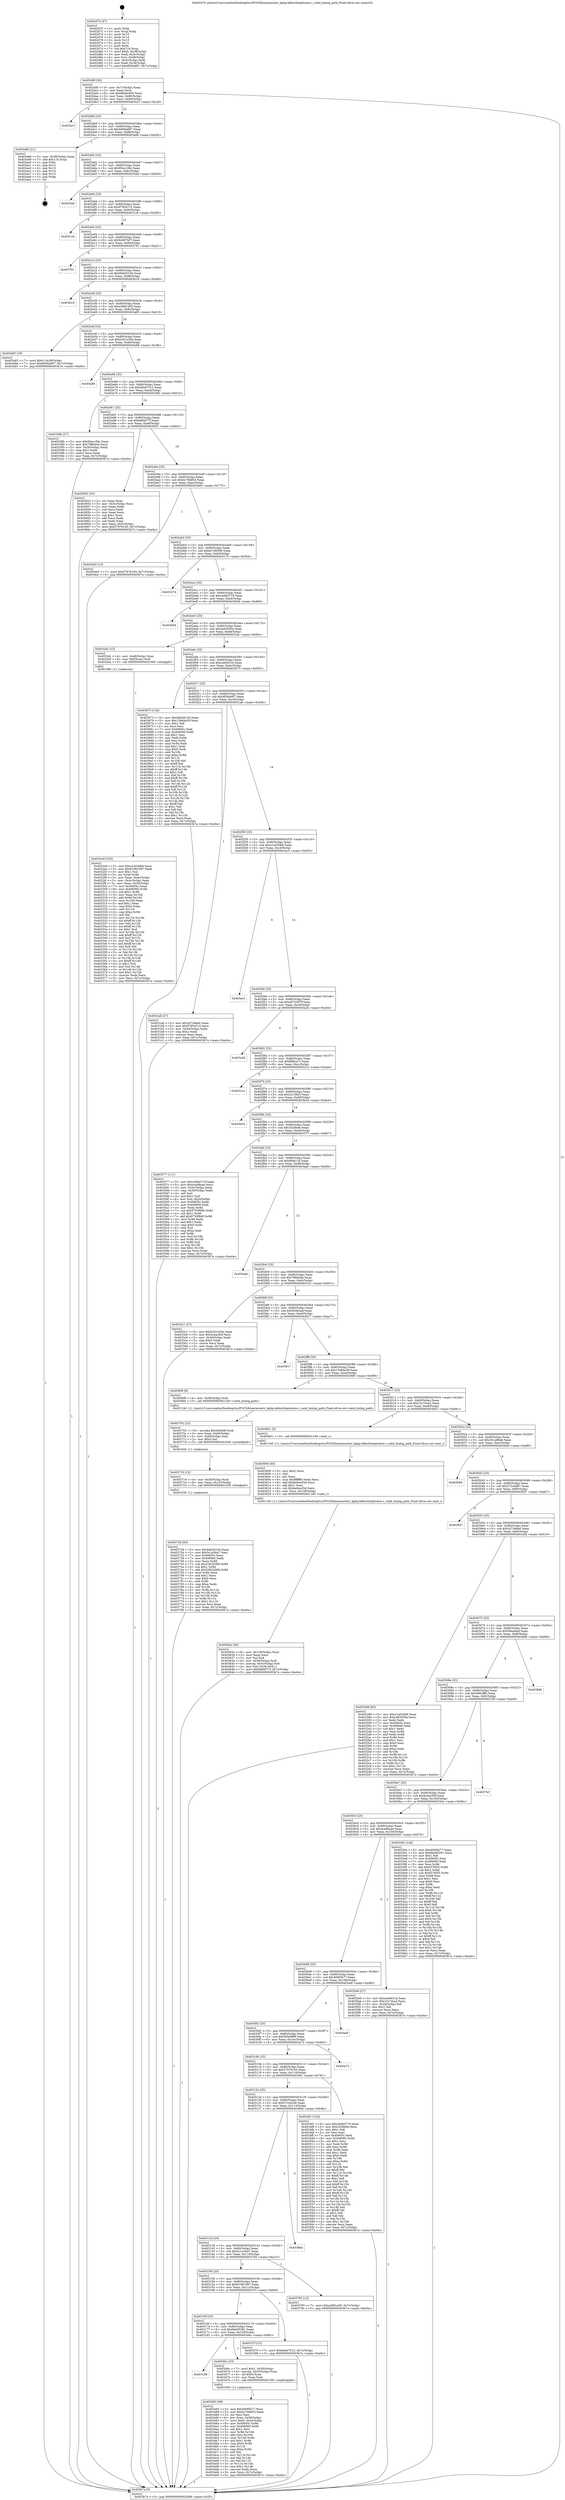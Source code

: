 digraph "0x402d70" {
  label = "0x402d70 (/mnt/c/Users/mathe/Desktop/tcc/POCII/binaries/extr_kphp-kdbutilreplicator.c_valid_binlog_path_Final-ollvm.out::main(0))"
  labelloc = "t"
  node[shape=record]

  Entry [label="",width=0.3,height=0.3,shape=circle,fillcolor=black,style=filled]
  "0x402d9f" [label="{
     0x402d9f [26]\l
     | [instrs]\l
     &nbsp;&nbsp;0x402d9f \<+3\>: mov -0x7c(%rbp),%eax\l
     &nbsp;&nbsp;0x402da2 \<+2\>: mov %eax,%ecx\l
     &nbsp;&nbsp;0x402da4 \<+6\>: sub $0x8bb6c905,%ecx\l
     &nbsp;&nbsp;0x402daa \<+3\>: mov %eax,-0x80(%rbp)\l
     &nbsp;&nbsp;0x402dad \<+6\>: mov %ecx,-0x84(%rbp)\l
     &nbsp;&nbsp;0x402db3 \<+6\>: je 0000000000403a1f \<main+0xcaf\>\l
  }"]
  "0x403a1f" [label="{
     0x403a1f\l
  }", style=dashed]
  "0x402db9" [label="{
     0x402db9 [25]\l
     | [instrs]\l
     &nbsp;&nbsp;0x402db9 \<+5\>: jmp 0000000000402dbe \<main+0x4e\>\l
     &nbsp;&nbsp;0x402dbe \<+3\>: mov -0x80(%rbp),%eax\l
     &nbsp;&nbsp;0x402dc1 \<+5\>: sub $0x8d56a697,%eax\l
     &nbsp;&nbsp;0x402dc6 \<+6\>: mov %eax,-0x88(%rbp)\l
     &nbsp;&nbsp;0x402dcc \<+6\>: je 0000000000403a96 \<main+0xd26\>\l
  }"]
  Exit [label="",width=0.3,height=0.3,shape=circle,fillcolor=black,style=filled,peripheries=2]
  "0x403a96" [label="{
     0x403a96 [21]\l
     | [instrs]\l
     &nbsp;&nbsp;0x403a96 \<+3\>: mov -0x38(%rbp),%eax\l
     &nbsp;&nbsp;0x403a99 \<+7\>: add $0x118,%rsp\l
     &nbsp;&nbsp;0x403aa0 \<+1\>: pop %rbx\l
     &nbsp;&nbsp;0x403aa1 \<+2\>: pop %r12\l
     &nbsp;&nbsp;0x403aa3 \<+2\>: pop %r13\l
     &nbsp;&nbsp;0x403aa5 \<+2\>: pop %r14\l
     &nbsp;&nbsp;0x403aa7 \<+2\>: pop %r15\l
     &nbsp;&nbsp;0x403aa9 \<+1\>: pop %rbp\l
     &nbsp;&nbsp;0x403aaa \<+1\>: ret\l
  }"]
  "0x402dd2" [label="{
     0x402dd2 [25]\l
     | [instrs]\l
     &nbsp;&nbsp;0x402dd2 \<+5\>: jmp 0000000000402dd7 \<main+0x67\>\l
     &nbsp;&nbsp;0x402dd7 \<+3\>: mov -0x80(%rbp),%eax\l
     &nbsp;&nbsp;0x402dda \<+5\>: sub $0x95ecc38c,%eax\l
     &nbsp;&nbsp;0x402ddf \<+6\>: mov %eax,-0x8c(%rbp)\l
     &nbsp;&nbsp;0x402de5 \<+6\>: je 00000000004033a6 \<main+0x636\>\l
  }"]
  "0x403728" [label="{
     0x403728 [93]\l
     | [instrs]\l
     &nbsp;&nbsp;0x403728 \<+5\>: mov $0x9dd2610d,%eax\l
     &nbsp;&nbsp;0x40372d \<+5\>: mov $0x5c1a3b47,%esi\l
     &nbsp;&nbsp;0x403732 \<+7\>: mov 0x40605c,%ecx\l
     &nbsp;&nbsp;0x403739 \<+7\>: mov 0x406060,%edx\l
     &nbsp;&nbsp;0x403740 \<+3\>: mov %ecx,%r8d\l
     &nbsp;&nbsp;0x403743 \<+7\>: sub $0x2362d368,%r8d\l
     &nbsp;&nbsp;0x40374a \<+4\>: sub $0x1,%r8d\l
     &nbsp;&nbsp;0x40374e \<+7\>: add $0x2362d368,%r8d\l
     &nbsp;&nbsp;0x403755 \<+4\>: imul %r8d,%ecx\l
     &nbsp;&nbsp;0x403759 \<+3\>: and $0x1,%ecx\l
     &nbsp;&nbsp;0x40375c \<+3\>: cmp $0x0,%ecx\l
     &nbsp;&nbsp;0x40375f \<+4\>: sete %r9b\l
     &nbsp;&nbsp;0x403763 \<+3\>: cmp $0xa,%edx\l
     &nbsp;&nbsp;0x403766 \<+4\>: setl %r10b\l
     &nbsp;&nbsp;0x40376a \<+3\>: mov %r9b,%r11b\l
     &nbsp;&nbsp;0x40376d \<+3\>: and %r10b,%r11b\l
     &nbsp;&nbsp;0x403770 \<+3\>: xor %r10b,%r9b\l
     &nbsp;&nbsp;0x403773 \<+3\>: or %r9b,%r11b\l
     &nbsp;&nbsp;0x403776 \<+4\>: test $0x1,%r11b\l
     &nbsp;&nbsp;0x40377a \<+3\>: cmovne %esi,%eax\l
     &nbsp;&nbsp;0x40377d \<+3\>: mov %eax,-0x7c(%rbp)\l
     &nbsp;&nbsp;0x403780 \<+5\>: jmp 0000000000403b7a \<main+0xe0a\>\l
  }"]
  "0x4033a6" [label="{
     0x4033a6\l
  }", style=dashed]
  "0x402deb" [label="{
     0x402deb [25]\l
     | [instrs]\l
     &nbsp;&nbsp;0x402deb \<+5\>: jmp 0000000000402df0 \<main+0x80\>\l
     &nbsp;&nbsp;0x402df0 \<+3\>: mov -0x80(%rbp),%eax\l
     &nbsp;&nbsp;0x402df3 \<+5\>: sub $0x978547c3,%eax\l
     &nbsp;&nbsp;0x402df8 \<+6\>: mov %eax,-0x90(%rbp)\l
     &nbsp;&nbsp;0x402dfe \<+6\>: je 00000000004031c6 \<main+0x456\>\l
  }"]
  "0x403719" [label="{
     0x403719 [15]\l
     | [instrs]\l
     &nbsp;&nbsp;0x403719 \<+4\>: mov -0x58(%rbp),%rdi\l
     &nbsp;&nbsp;0x40371d \<+6\>: mov %eax,-0x12c(%rbp)\l
     &nbsp;&nbsp;0x403723 \<+5\>: call 0000000000401030 \<free@plt\>\l
     | [calls]\l
     &nbsp;&nbsp;0x401030 \{1\} (unknown)\l
  }"]
  "0x4031c6" [label="{
     0x4031c6\l
  }", style=dashed]
  "0x402e04" [label="{
     0x402e04 [25]\l
     | [instrs]\l
     &nbsp;&nbsp;0x402e04 \<+5\>: jmp 0000000000402e09 \<main+0x99\>\l
     &nbsp;&nbsp;0x402e09 \<+3\>: mov -0x80(%rbp),%eax\l
     &nbsp;&nbsp;0x402e0c \<+5\>: sub $0x9c807bf7,%eax\l
     &nbsp;&nbsp;0x402e11 \<+6\>: mov %eax,-0x94(%rbp)\l
     &nbsp;&nbsp;0x402e17 \<+6\>: je 0000000000403791 \<main+0xa21\>\l
  }"]
  "0x403702" [label="{
     0x403702 [23]\l
     | [instrs]\l
     &nbsp;&nbsp;0x403702 \<+10\>: movabs $0x4040d6,%rdi\l
     &nbsp;&nbsp;0x40370c \<+3\>: mov %eax,-0x60(%rbp)\l
     &nbsp;&nbsp;0x40370f \<+3\>: mov -0x60(%rbp),%esi\l
     &nbsp;&nbsp;0x403712 \<+2\>: mov $0x0,%al\l
     &nbsp;&nbsp;0x403714 \<+5\>: call 0000000000401040 \<printf@plt\>\l
     | [calls]\l
     &nbsp;&nbsp;0x401040 \{1\} (unknown)\l
  }"]
  "0x403791" [label="{
     0x403791\l
  }", style=dashed]
  "0x402e1d" [label="{
     0x402e1d [25]\l
     | [instrs]\l
     &nbsp;&nbsp;0x402e1d \<+5\>: jmp 0000000000402e22 \<main+0xb2\>\l
     &nbsp;&nbsp;0x402e22 \<+3\>: mov -0x80(%rbp),%eax\l
     &nbsp;&nbsp;0x402e25 \<+5\>: sub $0x9dd2610d,%eax\l
     &nbsp;&nbsp;0x402e2a \<+6\>: mov %eax,-0x98(%rbp)\l
     &nbsp;&nbsp;0x402e30 \<+6\>: je 0000000000403b19 \<main+0xda9\>\l
  }"]
  "0x40362e" [label="{
     0x40362e [36]\l
     | [instrs]\l
     &nbsp;&nbsp;0x40362e \<+6\>: mov -0x128(%rbp),%ecx\l
     &nbsp;&nbsp;0x403634 \<+3\>: imul %eax,%ecx\l
     &nbsp;&nbsp;0x403637 \<+3\>: mov %cl,%sil\l
     &nbsp;&nbsp;0x40363a \<+4\>: mov -0x58(%rbp),%rdi\l
     &nbsp;&nbsp;0x40363e \<+4\>: movslq -0x5c(%rbp),%r8\l
     &nbsp;&nbsp;0x403642 \<+4\>: mov %sil,(%rdi,%r8,1)\l
     &nbsp;&nbsp;0x403646 \<+7\>: movl $0xb8f4077f,-0x7c(%rbp)\l
     &nbsp;&nbsp;0x40364d \<+5\>: jmp 0000000000403b7a \<main+0xe0a\>\l
  }"]
  "0x403b19" [label="{
     0x403b19\l
  }", style=dashed]
  "0x402e36" [label="{
     0x402e36 [25]\l
     | [instrs]\l
     &nbsp;&nbsp;0x402e36 \<+5\>: jmp 0000000000402e3b \<main+0xcb\>\l
     &nbsp;&nbsp;0x402e3b \<+3\>: mov -0x80(%rbp),%eax\l
     &nbsp;&nbsp;0x402e3e \<+5\>: sub $0xa3891a00,%eax\l
     &nbsp;&nbsp;0x402e43 \<+6\>: mov %eax,-0x9c(%rbp)\l
     &nbsp;&nbsp;0x402e49 \<+6\>: je 0000000000403a83 \<main+0xd13\>\l
  }"]
  "0x403606" [label="{
     0x403606 [40]\l
     | [instrs]\l
     &nbsp;&nbsp;0x403606 \<+5\>: mov $0x2,%ecx\l
     &nbsp;&nbsp;0x40360b \<+1\>: cltd\l
     &nbsp;&nbsp;0x40360c \<+2\>: idiv %ecx\l
     &nbsp;&nbsp;0x40360e \<+6\>: imul $0xfffffffe,%edx,%ecx\l
     &nbsp;&nbsp;0x403614 \<+6\>: add $0xbe6ea35d,%ecx\l
     &nbsp;&nbsp;0x40361a \<+3\>: add $0x1,%ecx\l
     &nbsp;&nbsp;0x40361d \<+6\>: sub $0xbe6ea35d,%ecx\l
     &nbsp;&nbsp;0x403623 \<+6\>: mov %ecx,-0x128(%rbp)\l
     &nbsp;&nbsp;0x403629 \<+5\>: call 0000000000401160 \<next_i\>\l
     | [calls]\l
     &nbsp;&nbsp;0x401160 \{1\} (/mnt/c/Users/mathe/Desktop/tcc/POCII/binaries/extr_kphp-kdbutilreplicator.c_valid_binlog_path_Final-ollvm.out::next_i)\l
  }"]
  "0x403a83" [label="{
     0x403a83 [19]\l
     | [instrs]\l
     &nbsp;&nbsp;0x403a83 \<+7\>: movl $0x0,-0x38(%rbp)\l
     &nbsp;&nbsp;0x403a8a \<+7\>: movl $0x8d56a697,-0x7c(%rbp)\l
     &nbsp;&nbsp;0x403a91 \<+5\>: jmp 0000000000403b7a \<main+0xe0a\>\l
  }"]
  "0x402e4f" [label="{
     0x402e4f [25]\l
     | [instrs]\l
     &nbsp;&nbsp;0x402e4f \<+5\>: jmp 0000000000402e54 \<main+0xe4\>\l
     &nbsp;&nbsp;0x402e54 \<+3\>: mov -0x80(%rbp),%eax\l
     &nbsp;&nbsp;0x402e57 \<+5\>: sub $0xb201e20e,%eax\l
     &nbsp;&nbsp;0x402e5c \<+6\>: mov %eax,-0xa0(%rbp)\l
     &nbsp;&nbsp;0x402e62 \<+6\>: je 0000000000403a66 \<main+0xcf6\>\l
  }"]
  "0x403483" [label="{
     0x403483 [98]\l
     | [instrs]\l
     &nbsp;&nbsp;0x403483 \<+5\>: mov $0x4f495b77,%ecx\l
     &nbsp;&nbsp;0x403488 \<+5\>: mov $0xbc76b853,%edx\l
     &nbsp;&nbsp;0x40348d \<+2\>: xor %esi,%esi\l
     &nbsp;&nbsp;0x40348f \<+4\>: mov %rax,-0x58(%rbp)\l
     &nbsp;&nbsp;0x403493 \<+7\>: movl $0x0,-0x5c(%rbp)\l
     &nbsp;&nbsp;0x40349a \<+8\>: mov 0x40605c,%r8d\l
     &nbsp;&nbsp;0x4034a2 \<+8\>: mov 0x406060,%r9d\l
     &nbsp;&nbsp;0x4034aa \<+3\>: sub $0x1,%esi\l
     &nbsp;&nbsp;0x4034ad \<+3\>: mov %r8d,%r10d\l
     &nbsp;&nbsp;0x4034b0 \<+3\>: add %esi,%r10d\l
     &nbsp;&nbsp;0x4034b3 \<+4\>: imul %r10d,%r8d\l
     &nbsp;&nbsp;0x4034b7 \<+4\>: and $0x1,%r8d\l
     &nbsp;&nbsp;0x4034bb \<+4\>: cmp $0x0,%r8d\l
     &nbsp;&nbsp;0x4034bf \<+4\>: sete %r11b\l
     &nbsp;&nbsp;0x4034c3 \<+4\>: cmp $0xa,%r9d\l
     &nbsp;&nbsp;0x4034c7 \<+3\>: setl %bl\l
     &nbsp;&nbsp;0x4034ca \<+3\>: mov %r11b,%r14b\l
     &nbsp;&nbsp;0x4034cd \<+3\>: and %bl,%r14b\l
     &nbsp;&nbsp;0x4034d0 \<+3\>: xor %bl,%r11b\l
     &nbsp;&nbsp;0x4034d3 \<+3\>: or %r11b,%r14b\l
     &nbsp;&nbsp;0x4034d6 \<+4\>: test $0x1,%r14b\l
     &nbsp;&nbsp;0x4034da \<+3\>: cmovne %edx,%ecx\l
     &nbsp;&nbsp;0x4034dd \<+3\>: mov %ecx,-0x7c(%rbp)\l
     &nbsp;&nbsp;0x4034e0 \<+5\>: jmp 0000000000403b7a \<main+0xe0a\>\l
  }"]
  "0x403a66" [label="{
     0x403a66\l
  }", style=dashed]
  "0x402e68" [label="{
     0x402e68 [25]\l
     | [instrs]\l
     &nbsp;&nbsp;0x402e68 \<+5\>: jmp 0000000000402e6d \<main+0xfd\>\l
     &nbsp;&nbsp;0x402e6d \<+3\>: mov -0x80(%rbp),%eax\l
     &nbsp;&nbsp;0x402e70 \<+5\>: sub $0xb8a67512,%eax\l
     &nbsp;&nbsp;0x402e75 \<+6\>: mov %eax,-0xa4(%rbp)\l
     &nbsp;&nbsp;0x402e7b \<+6\>: je 000000000040338b \<main+0x61b\>\l
  }"]
  "0x403188" [label="{
     0x403188\l
  }", style=dashed]
  "0x40338b" [label="{
     0x40338b [27]\l
     | [instrs]\l
     &nbsp;&nbsp;0x40338b \<+5\>: mov $0x95ecc38c,%eax\l
     &nbsp;&nbsp;0x403390 \<+5\>: mov $0x798bd4d,%ecx\l
     &nbsp;&nbsp;0x403395 \<+3\>: mov -0x30(%rbp),%edx\l
     &nbsp;&nbsp;0x403398 \<+3\>: cmp $0x1,%edx\l
     &nbsp;&nbsp;0x40339b \<+3\>: cmovl %ecx,%eax\l
     &nbsp;&nbsp;0x40339e \<+3\>: mov %eax,-0x7c(%rbp)\l
     &nbsp;&nbsp;0x4033a1 \<+5\>: jmp 0000000000403b7a \<main+0xe0a\>\l
  }"]
  "0x402e81" [label="{
     0x402e81 [25]\l
     | [instrs]\l
     &nbsp;&nbsp;0x402e81 \<+5\>: jmp 0000000000402e86 \<main+0x116\>\l
     &nbsp;&nbsp;0x402e86 \<+3\>: mov -0x80(%rbp),%eax\l
     &nbsp;&nbsp;0x402e89 \<+5\>: sub $0xb8f4077f,%eax\l
     &nbsp;&nbsp;0x402e8e \<+6\>: mov %eax,-0xa8(%rbp)\l
     &nbsp;&nbsp;0x402e94 \<+6\>: je 0000000000403652 \<main+0x8e2\>\l
  }"]
  "0x40346c" [label="{
     0x40346c [23]\l
     | [instrs]\l
     &nbsp;&nbsp;0x40346c \<+7\>: movl $0x1,-0x50(%rbp)\l
     &nbsp;&nbsp;0x403473 \<+4\>: movslq -0x50(%rbp),%rax\l
     &nbsp;&nbsp;0x403477 \<+4\>: shl $0x0,%rax\l
     &nbsp;&nbsp;0x40347b \<+3\>: mov %rax,%rdi\l
     &nbsp;&nbsp;0x40347e \<+5\>: call 0000000000401050 \<malloc@plt\>\l
     | [calls]\l
     &nbsp;&nbsp;0x401050 \{1\} (unknown)\l
  }"]
  "0x403652" [label="{
     0x403652 [33]\l
     | [instrs]\l
     &nbsp;&nbsp;0x403652 \<+2\>: xor %eax,%eax\l
     &nbsp;&nbsp;0x403654 \<+3\>: mov -0x5c(%rbp),%ecx\l
     &nbsp;&nbsp;0x403657 \<+2\>: mov %eax,%edx\l
     &nbsp;&nbsp;0x403659 \<+2\>: sub %ecx,%edx\l
     &nbsp;&nbsp;0x40365b \<+2\>: mov %eax,%ecx\l
     &nbsp;&nbsp;0x40365d \<+3\>: sub $0x1,%ecx\l
     &nbsp;&nbsp;0x403660 \<+2\>: add %ecx,%edx\l
     &nbsp;&nbsp;0x403662 \<+2\>: sub %edx,%eax\l
     &nbsp;&nbsp;0x403664 \<+3\>: mov %eax,-0x5c(%rbp)\l
     &nbsp;&nbsp;0x403667 \<+7\>: movl $0x57976183,-0x7c(%rbp)\l
     &nbsp;&nbsp;0x40366e \<+5\>: jmp 0000000000403b7a \<main+0xe0a\>\l
  }"]
  "0x402e9a" [label="{
     0x402e9a [25]\l
     | [instrs]\l
     &nbsp;&nbsp;0x402e9a \<+5\>: jmp 0000000000402e9f \<main+0x12f\>\l
     &nbsp;&nbsp;0x402e9f \<+3\>: mov -0x80(%rbp),%eax\l
     &nbsp;&nbsp;0x402ea2 \<+5\>: sub $0xbc76b853,%eax\l
     &nbsp;&nbsp;0x402ea7 \<+6\>: mov %eax,-0xac(%rbp)\l
     &nbsp;&nbsp;0x402ead \<+6\>: je 00000000004034e5 \<main+0x775\>\l
  }"]
  "0x40316f" [label="{
     0x40316f [25]\l
     | [instrs]\l
     &nbsp;&nbsp;0x40316f \<+5\>: jmp 0000000000403174 \<main+0x404\>\l
     &nbsp;&nbsp;0x403174 \<+3\>: mov -0x80(%rbp),%eax\l
     &nbsp;&nbsp;0x403177 \<+5\>: sub $0x6be95291,%eax\l
     &nbsp;&nbsp;0x40317c \<+6\>: mov %eax,-0x120(%rbp)\l
     &nbsp;&nbsp;0x403182 \<+6\>: je 000000000040346c \<main+0x6fc\>\l
  }"]
  "0x4034e5" [label="{
     0x4034e5 [12]\l
     | [instrs]\l
     &nbsp;&nbsp;0x4034e5 \<+7\>: movl $0x57976183,-0x7c(%rbp)\l
     &nbsp;&nbsp;0x4034ec \<+5\>: jmp 0000000000403b7a \<main+0xe0a\>\l
  }"]
  "0x402eb3" [label="{
     0x402eb3 [25]\l
     | [instrs]\l
     &nbsp;&nbsp;0x402eb3 \<+5\>: jmp 0000000000402eb8 \<main+0x148\>\l
     &nbsp;&nbsp;0x402eb8 \<+3\>: mov -0x80(%rbp),%eax\l
     &nbsp;&nbsp;0x402ebb \<+5\>: sub $0xbc7e6508,%eax\l
     &nbsp;&nbsp;0x402ec0 \<+6\>: mov %eax,-0xb0(%rbp)\l
     &nbsp;&nbsp;0x402ec6 \<+6\>: je 000000000040327d \<main+0x50d\>\l
  }"]
  "0x40337f" [label="{
     0x40337f [12]\l
     | [instrs]\l
     &nbsp;&nbsp;0x40337f \<+7\>: movl $0xb8a67512,-0x7c(%rbp)\l
     &nbsp;&nbsp;0x403386 \<+5\>: jmp 0000000000403b7a \<main+0xe0a\>\l
  }"]
  "0x40327d" [label="{
     0x40327d\l
  }", style=dashed]
  "0x402ecc" [label="{
     0x402ecc [25]\l
     | [instrs]\l
     &nbsp;&nbsp;0x402ecc \<+5\>: jmp 0000000000402ed1 \<main+0x161\>\l
     &nbsp;&nbsp;0x402ed1 \<+3\>: mov -0x80(%rbp),%eax\l
     &nbsp;&nbsp;0x402ed4 \<+5\>: sub $0xcbdb0719,%eax\l
     &nbsp;&nbsp;0x402ed9 \<+6\>: mov %eax,-0xb4(%rbp)\l
     &nbsp;&nbsp;0x402edf \<+6\>: je 0000000000403b0d \<main+0xd9d\>\l
  }"]
  "0x403156" [label="{
     0x403156 [25]\l
     | [instrs]\l
     &nbsp;&nbsp;0x403156 \<+5\>: jmp 000000000040315b \<main+0x3eb\>\l
     &nbsp;&nbsp;0x40315b \<+3\>: mov -0x80(%rbp),%eax\l
     &nbsp;&nbsp;0x40315e \<+5\>: sub $0x61981097,%eax\l
     &nbsp;&nbsp;0x403163 \<+6\>: mov %eax,-0x11c(%rbp)\l
     &nbsp;&nbsp;0x403169 \<+6\>: je 000000000040337f \<main+0x60f\>\l
  }"]
  "0x403b0d" [label="{
     0x403b0d\l
  }", style=dashed]
  "0x402ee5" [label="{
     0x402ee5 [25]\l
     | [instrs]\l
     &nbsp;&nbsp;0x402ee5 \<+5\>: jmp 0000000000402eea \<main+0x17a\>\l
     &nbsp;&nbsp;0x402eea \<+3\>: mov -0x80(%rbp),%eax\l
     &nbsp;&nbsp;0x402eed \<+5\>: sub $0xce92930a,%eax\l
     &nbsp;&nbsp;0x402ef2 \<+6\>: mov %eax,-0xb8(%rbp)\l
     &nbsp;&nbsp;0x402ef8 \<+6\>: je 00000000004032dc \<main+0x56c\>\l
  }"]
  "0x403785" [label="{
     0x403785 [12]\l
     | [instrs]\l
     &nbsp;&nbsp;0x403785 \<+7\>: movl $0xa3891a00,-0x7c(%rbp)\l
     &nbsp;&nbsp;0x40378c \<+5\>: jmp 0000000000403b7a \<main+0xe0a\>\l
  }"]
  "0x4032dc" [label="{
     0x4032dc [13]\l
     | [instrs]\l
     &nbsp;&nbsp;0x4032dc \<+4\>: mov -0x48(%rbp),%rax\l
     &nbsp;&nbsp;0x4032e0 \<+4\>: mov 0x8(%rax),%rdi\l
     &nbsp;&nbsp;0x4032e4 \<+5\>: call 0000000000401060 \<atoi@plt\>\l
     | [calls]\l
     &nbsp;&nbsp;0x401060 \{1\} (unknown)\l
  }"]
  "0x402efe" [label="{
     0x402efe [25]\l
     | [instrs]\l
     &nbsp;&nbsp;0x402efe \<+5\>: jmp 0000000000402f03 \<main+0x193\>\l
     &nbsp;&nbsp;0x402f03 \<+3\>: mov -0x80(%rbp),%eax\l
     &nbsp;&nbsp;0x402f06 \<+5\>: sub $0xcee9431d,%eax\l
     &nbsp;&nbsp;0x402f0b \<+6\>: mov %eax,-0xbc(%rbp)\l
     &nbsp;&nbsp;0x402f11 \<+6\>: je 0000000000403673 \<main+0x903\>\l
  }"]
  "0x40313d" [label="{
     0x40313d [25]\l
     | [instrs]\l
     &nbsp;&nbsp;0x40313d \<+5\>: jmp 0000000000403142 \<main+0x3d2\>\l
     &nbsp;&nbsp;0x403142 \<+3\>: mov -0x80(%rbp),%eax\l
     &nbsp;&nbsp;0x403145 \<+5\>: sub $0x5c1a3b47,%eax\l
     &nbsp;&nbsp;0x40314a \<+6\>: mov %eax,-0x118(%rbp)\l
     &nbsp;&nbsp;0x403150 \<+6\>: je 0000000000403785 \<main+0xa15\>\l
  }"]
  "0x403673" [label="{
     0x403673 [134]\l
     | [instrs]\l
     &nbsp;&nbsp;0x403673 \<+5\>: mov $0x9dd2610d,%eax\l
     &nbsp;&nbsp;0x403678 \<+5\>: mov $0x15a84a39,%ecx\l
     &nbsp;&nbsp;0x40367d \<+2\>: mov $0x1,%dl\l
     &nbsp;&nbsp;0x40367f \<+2\>: xor %esi,%esi\l
     &nbsp;&nbsp;0x403681 \<+7\>: mov 0x40605c,%edi\l
     &nbsp;&nbsp;0x403688 \<+8\>: mov 0x406060,%r8d\l
     &nbsp;&nbsp;0x403690 \<+3\>: sub $0x1,%esi\l
     &nbsp;&nbsp;0x403693 \<+3\>: mov %edi,%r9d\l
     &nbsp;&nbsp;0x403696 \<+3\>: add %esi,%r9d\l
     &nbsp;&nbsp;0x403699 \<+4\>: imul %r9d,%edi\l
     &nbsp;&nbsp;0x40369d \<+3\>: and $0x1,%edi\l
     &nbsp;&nbsp;0x4036a0 \<+3\>: cmp $0x0,%edi\l
     &nbsp;&nbsp;0x4036a3 \<+4\>: sete %r10b\l
     &nbsp;&nbsp;0x4036a7 \<+4\>: cmp $0xa,%r8d\l
     &nbsp;&nbsp;0x4036ab \<+4\>: setl %r11b\l
     &nbsp;&nbsp;0x4036af \<+3\>: mov %r10b,%bl\l
     &nbsp;&nbsp;0x4036b2 \<+3\>: xor $0xff,%bl\l
     &nbsp;&nbsp;0x4036b5 \<+3\>: mov %r11b,%r14b\l
     &nbsp;&nbsp;0x4036b8 \<+4\>: xor $0xff,%r14b\l
     &nbsp;&nbsp;0x4036bc \<+3\>: xor $0x1,%dl\l
     &nbsp;&nbsp;0x4036bf \<+3\>: mov %bl,%r15b\l
     &nbsp;&nbsp;0x4036c2 \<+4\>: and $0xff,%r15b\l
     &nbsp;&nbsp;0x4036c6 \<+3\>: and %dl,%r10b\l
     &nbsp;&nbsp;0x4036c9 \<+3\>: mov %r14b,%r12b\l
     &nbsp;&nbsp;0x4036cc \<+4\>: and $0xff,%r12b\l
     &nbsp;&nbsp;0x4036d0 \<+3\>: and %dl,%r11b\l
     &nbsp;&nbsp;0x4036d3 \<+3\>: or %r10b,%r15b\l
     &nbsp;&nbsp;0x4036d6 \<+3\>: or %r11b,%r12b\l
     &nbsp;&nbsp;0x4036d9 \<+3\>: xor %r12b,%r15b\l
     &nbsp;&nbsp;0x4036dc \<+3\>: or %r14b,%bl\l
     &nbsp;&nbsp;0x4036df \<+3\>: xor $0xff,%bl\l
     &nbsp;&nbsp;0x4036e2 \<+3\>: or $0x1,%dl\l
     &nbsp;&nbsp;0x4036e5 \<+2\>: and %dl,%bl\l
     &nbsp;&nbsp;0x4036e7 \<+3\>: or %bl,%r15b\l
     &nbsp;&nbsp;0x4036ea \<+4\>: test $0x1,%r15b\l
     &nbsp;&nbsp;0x4036ee \<+3\>: cmovne %ecx,%eax\l
     &nbsp;&nbsp;0x4036f1 \<+3\>: mov %eax,-0x7c(%rbp)\l
     &nbsp;&nbsp;0x4036f4 \<+5\>: jmp 0000000000403b7a \<main+0xe0a\>\l
  }"]
  "0x402f17" [label="{
     0x402f17 [25]\l
     | [instrs]\l
     &nbsp;&nbsp;0x402f17 \<+5\>: jmp 0000000000402f1c \<main+0x1ac\>\l
     &nbsp;&nbsp;0x402f1c \<+3\>: mov -0x80(%rbp),%eax\l
     &nbsp;&nbsp;0x402f1f \<+5\>: sub $0xdf26a687,%eax\l
     &nbsp;&nbsp;0x402f24 \<+6\>: mov %eax,-0xc0(%rbp)\l
     &nbsp;&nbsp;0x402f2a \<+6\>: je 00000000004031ab \<main+0x43b\>\l
  }"]
  "0x4038bb" [label="{
     0x4038bb\l
  }", style=dashed]
  "0x4031ab" [label="{
     0x4031ab [27]\l
     | [instrs]\l
     &nbsp;&nbsp;0x4031ab \<+5\>: mov $0x2e73e8a0,%eax\l
     &nbsp;&nbsp;0x4031b0 \<+5\>: mov $0x978547c3,%ecx\l
     &nbsp;&nbsp;0x4031b5 \<+3\>: mov -0x34(%rbp),%edx\l
     &nbsp;&nbsp;0x4031b8 \<+3\>: cmp $0x2,%edx\l
     &nbsp;&nbsp;0x4031bb \<+3\>: cmovne %ecx,%eax\l
     &nbsp;&nbsp;0x4031be \<+3\>: mov %eax,-0x7c(%rbp)\l
     &nbsp;&nbsp;0x4031c1 \<+5\>: jmp 0000000000403b7a \<main+0xe0a\>\l
  }"]
  "0x402f30" [label="{
     0x402f30 [25]\l
     | [instrs]\l
     &nbsp;&nbsp;0x402f30 \<+5\>: jmp 0000000000402f35 \<main+0x1c5\>\l
     &nbsp;&nbsp;0x402f35 \<+3\>: mov -0x80(%rbp),%eax\l
     &nbsp;&nbsp;0x402f38 \<+5\>: sub $0xe1a03db8,%eax\l
     &nbsp;&nbsp;0x402f3d \<+6\>: mov %eax,-0xc4(%rbp)\l
     &nbsp;&nbsp;0x402f43 \<+6\>: je 0000000000403ac3 \<main+0xd53\>\l
  }"]
  "0x403b7a" [label="{
     0x403b7a [5]\l
     | [instrs]\l
     &nbsp;&nbsp;0x403b7a \<+5\>: jmp 0000000000402d9f \<main+0x2f\>\l
  }"]
  "0x402d70" [label="{
     0x402d70 [47]\l
     | [instrs]\l
     &nbsp;&nbsp;0x402d70 \<+1\>: push %rbp\l
     &nbsp;&nbsp;0x402d71 \<+3\>: mov %rsp,%rbp\l
     &nbsp;&nbsp;0x402d74 \<+2\>: push %r15\l
     &nbsp;&nbsp;0x402d76 \<+2\>: push %r14\l
     &nbsp;&nbsp;0x402d78 \<+2\>: push %r13\l
     &nbsp;&nbsp;0x402d7a \<+2\>: push %r12\l
     &nbsp;&nbsp;0x402d7c \<+1\>: push %rbx\l
     &nbsp;&nbsp;0x402d7d \<+7\>: sub $0x118,%rsp\l
     &nbsp;&nbsp;0x402d84 \<+7\>: movl $0x0,-0x38(%rbp)\l
     &nbsp;&nbsp;0x402d8b \<+3\>: mov %edi,-0x3c(%rbp)\l
     &nbsp;&nbsp;0x402d8e \<+4\>: mov %rsi,-0x48(%rbp)\l
     &nbsp;&nbsp;0x402d92 \<+3\>: mov -0x3c(%rbp),%edi\l
     &nbsp;&nbsp;0x402d95 \<+3\>: mov %edi,-0x34(%rbp)\l
     &nbsp;&nbsp;0x402d98 \<+7\>: movl $0xdf26a687,-0x7c(%rbp)\l
  }"]
  "0x403124" [label="{
     0x403124 [25]\l
     | [instrs]\l
     &nbsp;&nbsp;0x403124 \<+5\>: jmp 0000000000403129 \<main+0x3b9\>\l
     &nbsp;&nbsp;0x403129 \<+3\>: mov -0x80(%rbp),%eax\l
     &nbsp;&nbsp;0x40312c \<+5\>: sub $0x57c442e9,%eax\l
     &nbsp;&nbsp;0x403131 \<+6\>: mov %eax,-0x114(%rbp)\l
     &nbsp;&nbsp;0x403137 \<+6\>: je 00000000004038bb \<main+0xb4b\>\l
  }"]
  "0x403ac3" [label="{
     0x403ac3\l
  }", style=dashed]
  "0x402f49" [label="{
     0x402f49 [25]\l
     | [instrs]\l
     &nbsp;&nbsp;0x402f49 \<+5\>: jmp 0000000000402f4e \<main+0x1de\>\l
     &nbsp;&nbsp;0x402f4e \<+3\>: mov -0x80(%rbp),%eax\l
     &nbsp;&nbsp;0x402f51 \<+5\>: sub $0xe973387f,%eax\l
     &nbsp;&nbsp;0x402f56 \<+6\>: mov %eax,-0xc8(%rbp)\l
     &nbsp;&nbsp;0x402f5c \<+6\>: je 0000000000403a2b \<main+0xcbb\>\l
  }"]
  "0x4034f1" [label="{
     0x4034f1 [134]\l
     | [instrs]\l
     &nbsp;&nbsp;0x4034f1 \<+5\>: mov $0xcbdb0719,%eax\l
     &nbsp;&nbsp;0x4034f6 \<+5\>: mov $0x3428b9e,%ecx\l
     &nbsp;&nbsp;0x4034fb \<+2\>: mov $0x1,%dl\l
     &nbsp;&nbsp;0x4034fd \<+2\>: xor %esi,%esi\l
     &nbsp;&nbsp;0x4034ff \<+7\>: mov 0x40605c,%edi\l
     &nbsp;&nbsp;0x403506 \<+8\>: mov 0x406060,%r8d\l
     &nbsp;&nbsp;0x40350e \<+3\>: sub $0x1,%esi\l
     &nbsp;&nbsp;0x403511 \<+3\>: mov %edi,%r9d\l
     &nbsp;&nbsp;0x403514 \<+3\>: add %esi,%r9d\l
     &nbsp;&nbsp;0x403517 \<+4\>: imul %r9d,%edi\l
     &nbsp;&nbsp;0x40351b \<+3\>: and $0x1,%edi\l
     &nbsp;&nbsp;0x40351e \<+3\>: cmp $0x0,%edi\l
     &nbsp;&nbsp;0x403521 \<+4\>: sete %r10b\l
     &nbsp;&nbsp;0x403525 \<+4\>: cmp $0xa,%r8d\l
     &nbsp;&nbsp;0x403529 \<+4\>: setl %r11b\l
     &nbsp;&nbsp;0x40352d \<+3\>: mov %r10b,%bl\l
     &nbsp;&nbsp;0x403530 \<+3\>: xor $0xff,%bl\l
     &nbsp;&nbsp;0x403533 \<+3\>: mov %r11b,%r14b\l
     &nbsp;&nbsp;0x403536 \<+4\>: xor $0xff,%r14b\l
     &nbsp;&nbsp;0x40353a \<+3\>: xor $0x1,%dl\l
     &nbsp;&nbsp;0x40353d \<+3\>: mov %bl,%r15b\l
     &nbsp;&nbsp;0x403540 \<+4\>: and $0xff,%r15b\l
     &nbsp;&nbsp;0x403544 \<+3\>: and %dl,%r10b\l
     &nbsp;&nbsp;0x403547 \<+3\>: mov %r14b,%r12b\l
     &nbsp;&nbsp;0x40354a \<+4\>: and $0xff,%r12b\l
     &nbsp;&nbsp;0x40354e \<+3\>: and %dl,%r11b\l
     &nbsp;&nbsp;0x403551 \<+3\>: or %r10b,%r15b\l
     &nbsp;&nbsp;0x403554 \<+3\>: or %r11b,%r12b\l
     &nbsp;&nbsp;0x403557 \<+3\>: xor %r12b,%r15b\l
     &nbsp;&nbsp;0x40355a \<+3\>: or %r14b,%bl\l
     &nbsp;&nbsp;0x40355d \<+3\>: xor $0xff,%bl\l
     &nbsp;&nbsp;0x403560 \<+3\>: or $0x1,%dl\l
     &nbsp;&nbsp;0x403563 \<+2\>: and %dl,%bl\l
     &nbsp;&nbsp;0x403565 \<+3\>: or %bl,%r15b\l
     &nbsp;&nbsp;0x403568 \<+4\>: test $0x1,%r15b\l
     &nbsp;&nbsp;0x40356c \<+3\>: cmovne %ecx,%eax\l
     &nbsp;&nbsp;0x40356f \<+3\>: mov %eax,-0x7c(%rbp)\l
     &nbsp;&nbsp;0x403572 \<+5\>: jmp 0000000000403b7a \<main+0xe0a\>\l
  }"]
  "0x403a2b" [label="{
     0x403a2b\l
  }", style=dashed]
  "0x402f62" [label="{
     0x402f62 [25]\l
     | [instrs]\l
     &nbsp;&nbsp;0x402f62 \<+5\>: jmp 0000000000402f67 \<main+0x1f7\>\l
     &nbsp;&nbsp;0x402f67 \<+3\>: mov -0x80(%rbp),%eax\l
     &nbsp;&nbsp;0x402f6a \<+5\>: sub $0xf8fdca7c,%eax\l
     &nbsp;&nbsp;0x402f6f \<+6\>: mov %eax,-0xcc(%rbp)\l
     &nbsp;&nbsp;0x402f75 \<+6\>: je 000000000040321e \<main+0x4ae\>\l
  }"]
  "0x40310b" [label="{
     0x40310b [25]\l
     | [instrs]\l
     &nbsp;&nbsp;0x40310b \<+5\>: jmp 0000000000403110 \<main+0x3a0\>\l
     &nbsp;&nbsp;0x403110 \<+3\>: mov -0x80(%rbp),%eax\l
     &nbsp;&nbsp;0x403113 \<+5\>: sub $0x57976183,%eax\l
     &nbsp;&nbsp;0x403118 \<+6\>: mov %eax,-0x110(%rbp)\l
     &nbsp;&nbsp;0x40311e \<+6\>: je 00000000004034f1 \<main+0x781\>\l
  }"]
  "0x40321e" [label="{
     0x40321e\l
  }", style=dashed]
  "0x402f7b" [label="{
     0x402f7b [25]\l
     | [instrs]\l
     &nbsp;&nbsp;0x402f7b \<+5\>: jmp 0000000000402f80 \<main+0x210\>\l
     &nbsp;&nbsp;0x402f80 \<+3\>: mov -0x80(%rbp),%eax\l
     &nbsp;&nbsp;0x402f83 \<+5\>: sub $0x2c136b3,%eax\l
     &nbsp;&nbsp;0x402f88 \<+6\>: mov %eax,-0xd0(%rbp)\l
     &nbsp;&nbsp;0x402f8e \<+6\>: je 0000000000403b54 \<main+0xde4\>\l
  }"]
  "0x403a72" [label="{
     0x403a72\l
  }", style=dashed]
  "0x403b54" [label="{
     0x403b54\l
  }", style=dashed]
  "0x402f94" [label="{
     0x402f94 [25]\l
     | [instrs]\l
     &nbsp;&nbsp;0x402f94 \<+5\>: jmp 0000000000402f99 \<main+0x229\>\l
     &nbsp;&nbsp;0x402f99 \<+3\>: mov -0x80(%rbp),%eax\l
     &nbsp;&nbsp;0x402f9c \<+5\>: sub $0x3428b9e,%eax\l
     &nbsp;&nbsp;0x402fa1 \<+6\>: mov %eax,-0xd4(%rbp)\l
     &nbsp;&nbsp;0x402fa7 \<+6\>: je 0000000000403577 \<main+0x807\>\l
  }"]
  "0x4030f2" [label="{
     0x4030f2 [25]\l
     | [instrs]\l
     &nbsp;&nbsp;0x4030f2 \<+5\>: jmp 00000000004030f7 \<main+0x387\>\l
     &nbsp;&nbsp;0x4030f7 \<+3\>: mov -0x80(%rbp),%eax\l
     &nbsp;&nbsp;0x4030fa \<+5\>: sub $0x565e89f6,%eax\l
     &nbsp;&nbsp;0x4030ff \<+6\>: mov %eax,-0x10c(%rbp)\l
     &nbsp;&nbsp;0x403105 \<+6\>: je 0000000000403a72 \<main+0xd02\>\l
  }"]
  "0x403577" [label="{
     0x403577 [111]\l
     | [instrs]\l
     &nbsp;&nbsp;0x403577 \<+5\>: mov $0xcbdb0719,%eax\l
     &nbsp;&nbsp;0x40357c \<+5\>: mov $0x4ca98aae,%ecx\l
     &nbsp;&nbsp;0x403581 \<+3\>: mov -0x5c(%rbp),%edx\l
     &nbsp;&nbsp;0x403584 \<+3\>: cmp -0x50(%rbp),%edx\l
     &nbsp;&nbsp;0x403587 \<+4\>: setl %sil\l
     &nbsp;&nbsp;0x40358b \<+4\>: and $0x1,%sil\l
     &nbsp;&nbsp;0x40358f \<+4\>: mov %sil,-0x2a(%rbp)\l
     &nbsp;&nbsp;0x403593 \<+7\>: mov 0x40605c,%edx\l
     &nbsp;&nbsp;0x40359a \<+7\>: mov 0x406060,%edi\l
     &nbsp;&nbsp;0x4035a1 \<+3\>: mov %edx,%r8d\l
     &nbsp;&nbsp;0x4035a4 \<+7\>: sub $0x9750f8d9,%r8d\l
     &nbsp;&nbsp;0x4035ab \<+4\>: sub $0x1,%r8d\l
     &nbsp;&nbsp;0x4035af \<+7\>: add $0x9750f8d9,%r8d\l
     &nbsp;&nbsp;0x4035b6 \<+4\>: imul %r8d,%edx\l
     &nbsp;&nbsp;0x4035ba \<+3\>: and $0x1,%edx\l
     &nbsp;&nbsp;0x4035bd \<+3\>: cmp $0x0,%edx\l
     &nbsp;&nbsp;0x4035c0 \<+4\>: sete %sil\l
     &nbsp;&nbsp;0x4035c4 \<+3\>: cmp $0xa,%edi\l
     &nbsp;&nbsp;0x4035c7 \<+4\>: setl %r9b\l
     &nbsp;&nbsp;0x4035cb \<+3\>: mov %sil,%r10b\l
     &nbsp;&nbsp;0x4035ce \<+3\>: and %r9b,%r10b\l
     &nbsp;&nbsp;0x4035d1 \<+3\>: xor %r9b,%sil\l
     &nbsp;&nbsp;0x4035d4 \<+3\>: or %sil,%r10b\l
     &nbsp;&nbsp;0x4035d7 \<+4\>: test $0x1,%r10b\l
     &nbsp;&nbsp;0x4035db \<+3\>: cmovne %ecx,%eax\l
     &nbsp;&nbsp;0x4035de \<+3\>: mov %eax,-0x7c(%rbp)\l
     &nbsp;&nbsp;0x4035e1 \<+5\>: jmp 0000000000403b7a \<main+0xe0a\>\l
  }"]
  "0x402fad" [label="{
     0x402fad [25]\l
     | [instrs]\l
     &nbsp;&nbsp;0x402fad \<+5\>: jmp 0000000000402fb2 \<main+0x242\>\l
     &nbsp;&nbsp;0x402fb2 \<+3\>: mov -0x80(%rbp),%eax\l
     &nbsp;&nbsp;0x402fb5 \<+5\>: sub $0x4fde134,%eax\l
     &nbsp;&nbsp;0x402fba \<+6\>: mov %eax,-0xd8(%rbp)\l
     &nbsp;&nbsp;0x402fc0 \<+6\>: je 0000000000403aab \<main+0xd3b\>\l
  }"]
  "0x403adf" [label="{
     0x403adf\l
  }", style=dashed]
  "0x403aab" [label="{
     0x403aab\l
  }", style=dashed]
  "0x402fc6" [label="{
     0x402fc6 [25]\l
     | [instrs]\l
     &nbsp;&nbsp;0x402fc6 \<+5\>: jmp 0000000000402fcb \<main+0x25b\>\l
     &nbsp;&nbsp;0x402fcb \<+3\>: mov -0x80(%rbp),%eax\l
     &nbsp;&nbsp;0x402fce \<+5\>: sub $0x798bd4d,%eax\l
     &nbsp;&nbsp;0x402fd3 \<+6\>: mov %eax,-0xdc(%rbp)\l
     &nbsp;&nbsp;0x402fd9 \<+6\>: je 00000000004033c1 \<main+0x651\>\l
  }"]
  "0x4030d9" [label="{
     0x4030d9 [25]\l
     | [instrs]\l
     &nbsp;&nbsp;0x4030d9 \<+5\>: jmp 00000000004030de \<main+0x36e\>\l
     &nbsp;&nbsp;0x4030de \<+3\>: mov -0x80(%rbp),%eax\l
     &nbsp;&nbsp;0x4030e1 \<+5\>: sub $0x4f495b77,%eax\l
     &nbsp;&nbsp;0x4030e6 \<+6\>: mov %eax,-0x108(%rbp)\l
     &nbsp;&nbsp;0x4030ec \<+6\>: je 0000000000403adf \<main+0xd6f\>\l
  }"]
  "0x4033c1" [label="{
     0x4033c1 [27]\l
     | [instrs]\l
     &nbsp;&nbsp;0x4033c1 \<+5\>: mov $0xb201e20e,%eax\l
     &nbsp;&nbsp;0x4033c6 \<+5\>: mov $0x4c4ac93f,%ecx\l
     &nbsp;&nbsp;0x4033cb \<+3\>: mov -0x30(%rbp),%edx\l
     &nbsp;&nbsp;0x4033ce \<+3\>: cmp $0x0,%edx\l
     &nbsp;&nbsp;0x4033d1 \<+3\>: cmove %ecx,%eax\l
     &nbsp;&nbsp;0x4033d4 \<+3\>: mov %eax,-0x7c(%rbp)\l
     &nbsp;&nbsp;0x4033d7 \<+5\>: jmp 0000000000403b7a \<main+0xe0a\>\l
  }"]
  "0x402fdf" [label="{
     0x402fdf [25]\l
     | [instrs]\l
     &nbsp;&nbsp;0x402fdf \<+5\>: jmp 0000000000402fe4 \<main+0x274\>\l
     &nbsp;&nbsp;0x402fe4 \<+3\>: mov -0x80(%rbp),%eax\l
     &nbsp;&nbsp;0x402fe7 \<+5\>: sub $0x93de4a8,%eax\l
     &nbsp;&nbsp;0x402fec \<+6\>: mov %eax,-0xe0(%rbp)\l
     &nbsp;&nbsp;0x402ff2 \<+6\>: je 0000000000403817 \<main+0xaa7\>\l
  }"]
  "0x4035e6" [label="{
     0x4035e6 [27]\l
     | [instrs]\l
     &nbsp;&nbsp;0x4035e6 \<+5\>: mov $0xcee9431d,%eax\l
     &nbsp;&nbsp;0x4035eb \<+5\>: mov $0x22c7dca3,%ecx\l
     &nbsp;&nbsp;0x4035f0 \<+3\>: mov -0x2a(%rbp),%dl\l
     &nbsp;&nbsp;0x4035f3 \<+3\>: test $0x1,%dl\l
     &nbsp;&nbsp;0x4035f6 \<+3\>: cmovne %ecx,%eax\l
     &nbsp;&nbsp;0x4035f9 \<+3\>: mov %eax,-0x7c(%rbp)\l
     &nbsp;&nbsp;0x4035fc \<+5\>: jmp 0000000000403b7a \<main+0xe0a\>\l
  }"]
  "0x403817" [label="{
     0x403817\l
  }", style=dashed]
  "0x402ff8" [label="{
     0x402ff8 [25]\l
     | [instrs]\l
     &nbsp;&nbsp;0x402ff8 \<+5\>: jmp 0000000000402ffd \<main+0x28d\>\l
     &nbsp;&nbsp;0x402ffd \<+3\>: mov -0x80(%rbp),%eax\l
     &nbsp;&nbsp;0x403000 \<+5\>: sub $0x15a84a39,%eax\l
     &nbsp;&nbsp;0x403005 \<+6\>: mov %eax,-0xe4(%rbp)\l
     &nbsp;&nbsp;0x40300b \<+6\>: je 00000000004036f9 \<main+0x989\>\l
  }"]
  "0x4030c0" [label="{
     0x4030c0 [25]\l
     | [instrs]\l
     &nbsp;&nbsp;0x4030c0 \<+5\>: jmp 00000000004030c5 \<main+0x355\>\l
     &nbsp;&nbsp;0x4030c5 \<+3\>: mov -0x80(%rbp),%eax\l
     &nbsp;&nbsp;0x4030c8 \<+5\>: sub $0x4ca98aae,%eax\l
     &nbsp;&nbsp;0x4030cd \<+6\>: mov %eax,-0x104(%rbp)\l
     &nbsp;&nbsp;0x4030d3 \<+6\>: je 00000000004035e6 \<main+0x876\>\l
  }"]
  "0x4036f9" [label="{
     0x4036f9 [9]\l
     | [instrs]\l
     &nbsp;&nbsp;0x4036f9 \<+4\>: mov -0x58(%rbp),%rdi\l
     &nbsp;&nbsp;0x4036fd \<+5\>: call 0000000000401240 \<valid_binlog_path\>\l
     | [calls]\l
     &nbsp;&nbsp;0x401240 \{1\} (/mnt/c/Users/mathe/Desktop/tcc/POCII/binaries/extr_kphp-kdbutilreplicator.c_valid_binlog_path_Final-ollvm.out::valid_binlog_path)\l
  }"]
  "0x403011" [label="{
     0x403011 [25]\l
     | [instrs]\l
     &nbsp;&nbsp;0x403011 \<+5\>: jmp 0000000000403016 \<main+0x2a6\>\l
     &nbsp;&nbsp;0x403016 \<+3\>: mov -0x80(%rbp),%eax\l
     &nbsp;&nbsp;0x403019 \<+5\>: sub $0x22c7dca3,%eax\l
     &nbsp;&nbsp;0x40301e \<+6\>: mov %eax,-0xe8(%rbp)\l
     &nbsp;&nbsp;0x403024 \<+6\>: je 0000000000403601 \<main+0x891\>\l
  }"]
  "0x4033dc" [label="{
     0x4033dc [144]\l
     | [instrs]\l
     &nbsp;&nbsp;0x4033dc \<+5\>: mov $0x4f495b77,%eax\l
     &nbsp;&nbsp;0x4033e1 \<+5\>: mov $0x6be95291,%ecx\l
     &nbsp;&nbsp;0x4033e6 \<+2\>: mov $0x1,%dl\l
     &nbsp;&nbsp;0x4033e8 \<+7\>: mov 0x40605c,%esi\l
     &nbsp;&nbsp;0x4033ef \<+7\>: mov 0x406060,%edi\l
     &nbsp;&nbsp;0x4033f6 \<+3\>: mov %esi,%r8d\l
     &nbsp;&nbsp;0x4033f9 \<+7\>: add $0xf37fd35,%r8d\l
     &nbsp;&nbsp;0x403400 \<+4\>: sub $0x1,%r8d\l
     &nbsp;&nbsp;0x403404 \<+7\>: sub $0xf37fd35,%r8d\l
     &nbsp;&nbsp;0x40340b \<+4\>: imul %r8d,%esi\l
     &nbsp;&nbsp;0x40340f \<+3\>: and $0x1,%esi\l
     &nbsp;&nbsp;0x403412 \<+3\>: cmp $0x0,%esi\l
     &nbsp;&nbsp;0x403415 \<+4\>: sete %r9b\l
     &nbsp;&nbsp;0x403419 \<+3\>: cmp $0xa,%edi\l
     &nbsp;&nbsp;0x40341c \<+4\>: setl %r10b\l
     &nbsp;&nbsp;0x403420 \<+3\>: mov %r9b,%r11b\l
     &nbsp;&nbsp;0x403423 \<+4\>: xor $0xff,%r11b\l
     &nbsp;&nbsp;0x403427 \<+3\>: mov %r10b,%bl\l
     &nbsp;&nbsp;0x40342a \<+3\>: xor $0xff,%bl\l
     &nbsp;&nbsp;0x40342d \<+3\>: xor $0x0,%dl\l
     &nbsp;&nbsp;0x403430 \<+3\>: mov %r11b,%r14b\l
     &nbsp;&nbsp;0x403433 \<+4\>: and $0x0,%r14b\l
     &nbsp;&nbsp;0x403437 \<+3\>: and %dl,%r9b\l
     &nbsp;&nbsp;0x40343a \<+3\>: mov %bl,%r15b\l
     &nbsp;&nbsp;0x40343d \<+4\>: and $0x0,%r15b\l
     &nbsp;&nbsp;0x403441 \<+3\>: and %dl,%r10b\l
     &nbsp;&nbsp;0x403444 \<+3\>: or %r9b,%r14b\l
     &nbsp;&nbsp;0x403447 \<+3\>: or %r10b,%r15b\l
     &nbsp;&nbsp;0x40344a \<+3\>: xor %r15b,%r14b\l
     &nbsp;&nbsp;0x40344d \<+3\>: or %bl,%r11b\l
     &nbsp;&nbsp;0x403450 \<+4\>: xor $0xff,%r11b\l
     &nbsp;&nbsp;0x403454 \<+3\>: or $0x0,%dl\l
     &nbsp;&nbsp;0x403457 \<+3\>: and %dl,%r11b\l
     &nbsp;&nbsp;0x40345a \<+3\>: or %r11b,%r14b\l
     &nbsp;&nbsp;0x40345d \<+4\>: test $0x1,%r14b\l
     &nbsp;&nbsp;0x403461 \<+3\>: cmovne %ecx,%eax\l
     &nbsp;&nbsp;0x403464 \<+3\>: mov %eax,-0x7c(%rbp)\l
     &nbsp;&nbsp;0x403467 \<+5\>: jmp 0000000000403b7a \<main+0xe0a\>\l
  }"]
  "0x403601" [label="{
     0x403601 [5]\l
     | [instrs]\l
     &nbsp;&nbsp;0x403601 \<+5\>: call 0000000000401160 \<next_i\>\l
     | [calls]\l
     &nbsp;&nbsp;0x401160 \{1\} (/mnt/c/Users/mathe/Desktop/tcc/POCII/binaries/extr_kphp-kdbutilreplicator.c_valid_binlog_path_Final-ollvm.out::next_i)\l
  }"]
  "0x40302a" [label="{
     0x40302a [25]\l
     | [instrs]\l
     &nbsp;&nbsp;0x40302a \<+5\>: jmp 000000000040302f \<main+0x2bf\>\l
     &nbsp;&nbsp;0x40302f \<+3\>: mov -0x80(%rbp),%eax\l
     &nbsp;&nbsp;0x403032 \<+5\>: sub $0x261a86a9,%eax\l
     &nbsp;&nbsp;0x403037 \<+6\>: mov %eax,-0xec(%rbp)\l
     &nbsp;&nbsp;0x40303d \<+6\>: je 0000000000403b60 \<main+0xdf0\>\l
  }"]
  "0x4030a7" [label="{
     0x4030a7 [25]\l
     | [instrs]\l
     &nbsp;&nbsp;0x4030a7 \<+5\>: jmp 00000000004030ac \<main+0x33c\>\l
     &nbsp;&nbsp;0x4030ac \<+3\>: mov -0x80(%rbp),%eax\l
     &nbsp;&nbsp;0x4030af \<+5\>: sub $0x4c4ac93f,%eax\l
     &nbsp;&nbsp;0x4030b4 \<+6\>: mov %eax,-0x100(%rbp)\l
     &nbsp;&nbsp;0x4030ba \<+6\>: je 00000000004033dc \<main+0x66c\>\l
  }"]
  "0x403b60" [label="{
     0x403b60\l
  }", style=dashed]
  "0x403043" [label="{
     0x403043 [25]\l
     | [instrs]\l
     &nbsp;&nbsp;0x403043 \<+5\>: jmp 0000000000403048 \<main+0x2d8\>\l
     &nbsp;&nbsp;0x403048 \<+3\>: mov -0x80(%rbp),%eax\l
     &nbsp;&nbsp;0x40304b \<+5\>: sub $0x272cdd87,%eax\l
     &nbsp;&nbsp;0x403050 \<+6\>: mov %eax,-0xf0(%rbp)\l
     &nbsp;&nbsp;0x403056 \<+6\>: je 0000000000403927 \<main+0xbb7\>\l
  }"]
  "0x4037bf" [label="{
     0x4037bf\l
  }", style=dashed]
  "0x403927" [label="{
     0x403927\l
  }", style=dashed]
  "0x40305c" [label="{
     0x40305c [25]\l
     | [instrs]\l
     &nbsp;&nbsp;0x40305c \<+5\>: jmp 0000000000403061 \<main+0x2f1\>\l
     &nbsp;&nbsp;0x403061 \<+3\>: mov -0x80(%rbp),%eax\l
     &nbsp;&nbsp;0x403064 \<+5\>: sub $0x2e73e8a0,%eax\l
     &nbsp;&nbsp;0x403069 \<+6\>: mov %eax,-0xf4(%rbp)\l
     &nbsp;&nbsp;0x40306f \<+6\>: je 0000000000403289 \<main+0x519\>\l
  }"]
  "0x40308e" [label="{
     0x40308e [25]\l
     | [instrs]\l
     &nbsp;&nbsp;0x40308e \<+5\>: jmp 0000000000403093 \<main+0x323\>\l
     &nbsp;&nbsp;0x403093 \<+3\>: mov -0x80(%rbp),%eax\l
     &nbsp;&nbsp;0x403096 \<+5\>: sub $0x4662fffc,%eax\l
     &nbsp;&nbsp;0x40309b \<+6\>: mov %eax,-0xfc(%rbp)\l
     &nbsp;&nbsp;0x4030a1 \<+6\>: je 00000000004037bf \<main+0xa4f\>\l
  }"]
  "0x403289" [label="{
     0x403289 [83]\l
     | [instrs]\l
     &nbsp;&nbsp;0x403289 \<+5\>: mov $0xe1a03db8,%eax\l
     &nbsp;&nbsp;0x40328e \<+5\>: mov $0xce92930a,%ecx\l
     &nbsp;&nbsp;0x403293 \<+2\>: xor %edx,%edx\l
     &nbsp;&nbsp;0x403295 \<+7\>: mov 0x40605c,%esi\l
     &nbsp;&nbsp;0x40329c \<+7\>: mov 0x406060,%edi\l
     &nbsp;&nbsp;0x4032a3 \<+3\>: sub $0x1,%edx\l
     &nbsp;&nbsp;0x4032a6 \<+3\>: mov %esi,%r8d\l
     &nbsp;&nbsp;0x4032a9 \<+3\>: add %edx,%r8d\l
     &nbsp;&nbsp;0x4032ac \<+4\>: imul %r8d,%esi\l
     &nbsp;&nbsp;0x4032b0 \<+3\>: and $0x1,%esi\l
     &nbsp;&nbsp;0x4032b3 \<+3\>: cmp $0x0,%esi\l
     &nbsp;&nbsp;0x4032b6 \<+4\>: sete %r9b\l
     &nbsp;&nbsp;0x4032ba \<+3\>: cmp $0xa,%edi\l
     &nbsp;&nbsp;0x4032bd \<+4\>: setl %r10b\l
     &nbsp;&nbsp;0x4032c1 \<+3\>: mov %r9b,%r11b\l
     &nbsp;&nbsp;0x4032c4 \<+3\>: and %r10b,%r11b\l
     &nbsp;&nbsp;0x4032c7 \<+3\>: xor %r10b,%r9b\l
     &nbsp;&nbsp;0x4032ca \<+3\>: or %r9b,%r11b\l
     &nbsp;&nbsp;0x4032cd \<+4\>: test $0x1,%r11b\l
     &nbsp;&nbsp;0x4032d1 \<+3\>: cmovne %ecx,%eax\l
     &nbsp;&nbsp;0x4032d4 \<+3\>: mov %eax,-0x7c(%rbp)\l
     &nbsp;&nbsp;0x4032d7 \<+5\>: jmp 0000000000403b7a \<main+0xe0a\>\l
  }"]
  "0x403075" [label="{
     0x403075 [25]\l
     | [instrs]\l
     &nbsp;&nbsp;0x403075 \<+5\>: jmp 000000000040307a \<main+0x30a\>\l
     &nbsp;&nbsp;0x40307a \<+3\>: mov -0x80(%rbp),%eax\l
     &nbsp;&nbsp;0x40307d \<+5\>: sub $0x39ea9eef,%eax\l
     &nbsp;&nbsp;0x403082 \<+6\>: mov %eax,-0xf8(%rbp)\l
     &nbsp;&nbsp;0x403088 \<+6\>: je 00000000004038d6 \<main+0xb66\>\l
  }"]
  "0x4032e9" [label="{
     0x4032e9 [150]\l
     | [instrs]\l
     &nbsp;&nbsp;0x4032e9 \<+5\>: mov $0xe1a03db8,%ecx\l
     &nbsp;&nbsp;0x4032ee \<+5\>: mov $0x61981097,%edx\l
     &nbsp;&nbsp;0x4032f3 \<+3\>: mov $0x1,%sil\l
     &nbsp;&nbsp;0x4032f6 \<+3\>: xor %r8d,%r8d\l
     &nbsp;&nbsp;0x4032f9 \<+3\>: mov %eax,-0x4c(%rbp)\l
     &nbsp;&nbsp;0x4032fc \<+3\>: mov -0x4c(%rbp),%eax\l
     &nbsp;&nbsp;0x4032ff \<+3\>: mov %eax,-0x30(%rbp)\l
     &nbsp;&nbsp;0x403302 \<+7\>: mov 0x40605c,%eax\l
     &nbsp;&nbsp;0x403309 \<+8\>: mov 0x406060,%r9d\l
     &nbsp;&nbsp;0x403311 \<+4\>: sub $0x1,%r8d\l
     &nbsp;&nbsp;0x403315 \<+3\>: mov %eax,%r10d\l
     &nbsp;&nbsp;0x403318 \<+3\>: add %r8d,%r10d\l
     &nbsp;&nbsp;0x40331b \<+4\>: imul %r10d,%eax\l
     &nbsp;&nbsp;0x40331f \<+3\>: and $0x1,%eax\l
     &nbsp;&nbsp;0x403322 \<+3\>: cmp $0x0,%eax\l
     &nbsp;&nbsp;0x403325 \<+4\>: sete %r11b\l
     &nbsp;&nbsp;0x403329 \<+4\>: cmp $0xa,%r9d\l
     &nbsp;&nbsp;0x40332d \<+3\>: setl %bl\l
     &nbsp;&nbsp;0x403330 \<+3\>: mov %r11b,%r14b\l
     &nbsp;&nbsp;0x403333 \<+4\>: xor $0xff,%r14b\l
     &nbsp;&nbsp;0x403337 \<+3\>: mov %bl,%r15b\l
     &nbsp;&nbsp;0x40333a \<+4\>: xor $0xff,%r15b\l
     &nbsp;&nbsp;0x40333e \<+4\>: xor $0x1,%sil\l
     &nbsp;&nbsp;0x403342 \<+3\>: mov %r14b,%r12b\l
     &nbsp;&nbsp;0x403345 \<+4\>: and $0xff,%r12b\l
     &nbsp;&nbsp;0x403349 \<+3\>: and %sil,%r11b\l
     &nbsp;&nbsp;0x40334c \<+3\>: mov %r15b,%r13b\l
     &nbsp;&nbsp;0x40334f \<+4\>: and $0xff,%r13b\l
     &nbsp;&nbsp;0x403353 \<+3\>: and %sil,%bl\l
     &nbsp;&nbsp;0x403356 \<+3\>: or %r11b,%r12b\l
     &nbsp;&nbsp;0x403359 \<+3\>: or %bl,%r13b\l
     &nbsp;&nbsp;0x40335c \<+3\>: xor %r13b,%r12b\l
     &nbsp;&nbsp;0x40335f \<+3\>: or %r15b,%r14b\l
     &nbsp;&nbsp;0x403362 \<+4\>: xor $0xff,%r14b\l
     &nbsp;&nbsp;0x403366 \<+4\>: or $0x1,%sil\l
     &nbsp;&nbsp;0x40336a \<+3\>: and %sil,%r14b\l
     &nbsp;&nbsp;0x40336d \<+3\>: or %r14b,%r12b\l
     &nbsp;&nbsp;0x403370 \<+4\>: test $0x1,%r12b\l
     &nbsp;&nbsp;0x403374 \<+3\>: cmovne %edx,%ecx\l
     &nbsp;&nbsp;0x403377 \<+3\>: mov %ecx,-0x7c(%rbp)\l
     &nbsp;&nbsp;0x40337a \<+5\>: jmp 0000000000403b7a \<main+0xe0a\>\l
  }"]
  "0x4038d6" [label="{
     0x4038d6\l
  }", style=dashed]
  Entry -> "0x402d70" [label=" 1"]
  "0x402d9f" -> "0x403a1f" [label=" 0"]
  "0x402d9f" -> "0x402db9" [label=" 22"]
  "0x403a96" -> Exit [label=" 1"]
  "0x402db9" -> "0x403a96" [label=" 1"]
  "0x402db9" -> "0x402dd2" [label=" 21"]
  "0x403a83" -> "0x403b7a" [label=" 1"]
  "0x402dd2" -> "0x4033a6" [label=" 0"]
  "0x402dd2" -> "0x402deb" [label=" 21"]
  "0x403785" -> "0x403b7a" [label=" 1"]
  "0x402deb" -> "0x4031c6" [label=" 0"]
  "0x402deb" -> "0x402e04" [label=" 21"]
  "0x403728" -> "0x403b7a" [label=" 1"]
  "0x402e04" -> "0x403791" [label=" 0"]
  "0x402e04" -> "0x402e1d" [label=" 21"]
  "0x403719" -> "0x403728" [label=" 1"]
  "0x402e1d" -> "0x403b19" [label=" 0"]
  "0x402e1d" -> "0x402e36" [label=" 21"]
  "0x403702" -> "0x403719" [label=" 1"]
  "0x402e36" -> "0x403a83" [label=" 1"]
  "0x402e36" -> "0x402e4f" [label=" 20"]
  "0x4036f9" -> "0x403702" [label=" 1"]
  "0x402e4f" -> "0x403a66" [label=" 0"]
  "0x402e4f" -> "0x402e68" [label=" 20"]
  "0x403673" -> "0x403b7a" [label=" 1"]
  "0x402e68" -> "0x40338b" [label=" 1"]
  "0x402e68" -> "0x402e81" [label=" 19"]
  "0x403652" -> "0x403b7a" [label=" 1"]
  "0x402e81" -> "0x403652" [label=" 1"]
  "0x402e81" -> "0x402e9a" [label=" 18"]
  "0x40362e" -> "0x403b7a" [label=" 1"]
  "0x402e9a" -> "0x4034e5" [label=" 1"]
  "0x402e9a" -> "0x402eb3" [label=" 17"]
  "0x403601" -> "0x403606" [label=" 1"]
  "0x402eb3" -> "0x40327d" [label=" 0"]
  "0x402eb3" -> "0x402ecc" [label=" 17"]
  "0x4035e6" -> "0x403b7a" [label=" 2"]
  "0x402ecc" -> "0x403b0d" [label=" 0"]
  "0x402ecc" -> "0x402ee5" [label=" 17"]
  "0x4034f1" -> "0x403b7a" [label=" 2"]
  "0x402ee5" -> "0x4032dc" [label=" 1"]
  "0x402ee5" -> "0x402efe" [label=" 16"]
  "0x4034e5" -> "0x403b7a" [label=" 1"]
  "0x402efe" -> "0x403673" [label=" 1"]
  "0x402efe" -> "0x402f17" [label=" 15"]
  "0x40346c" -> "0x403483" [label=" 1"]
  "0x402f17" -> "0x4031ab" [label=" 1"]
  "0x402f17" -> "0x402f30" [label=" 14"]
  "0x4031ab" -> "0x403b7a" [label=" 1"]
  "0x402d70" -> "0x402d9f" [label=" 1"]
  "0x403b7a" -> "0x402d9f" [label=" 21"]
  "0x40316f" -> "0x403188" [label=" 0"]
  "0x402f30" -> "0x403ac3" [label=" 0"]
  "0x402f30" -> "0x402f49" [label=" 14"]
  "0x403606" -> "0x40362e" [label=" 1"]
  "0x402f49" -> "0x403a2b" [label=" 0"]
  "0x402f49" -> "0x402f62" [label=" 14"]
  "0x4033dc" -> "0x403b7a" [label=" 1"]
  "0x402f62" -> "0x40321e" [label=" 0"]
  "0x402f62" -> "0x402f7b" [label=" 14"]
  "0x40338b" -> "0x403b7a" [label=" 1"]
  "0x402f7b" -> "0x403b54" [label=" 0"]
  "0x402f7b" -> "0x402f94" [label=" 14"]
  "0x40337f" -> "0x403b7a" [label=" 1"]
  "0x402f94" -> "0x403577" [label=" 2"]
  "0x402f94" -> "0x402fad" [label=" 12"]
  "0x403156" -> "0x40337f" [label=" 1"]
  "0x402fad" -> "0x403aab" [label=" 0"]
  "0x402fad" -> "0x402fc6" [label=" 12"]
  "0x403577" -> "0x403b7a" [label=" 2"]
  "0x402fc6" -> "0x4033c1" [label=" 1"]
  "0x402fc6" -> "0x402fdf" [label=" 11"]
  "0x40313d" -> "0x403785" [label=" 1"]
  "0x402fdf" -> "0x403817" [label=" 0"]
  "0x402fdf" -> "0x402ff8" [label=" 11"]
  "0x403483" -> "0x403b7a" [label=" 1"]
  "0x402ff8" -> "0x4036f9" [label=" 1"]
  "0x402ff8" -> "0x403011" [label=" 10"]
  "0x403124" -> "0x4038bb" [label=" 0"]
  "0x403011" -> "0x403601" [label=" 1"]
  "0x403011" -> "0x40302a" [label=" 9"]
  "0x40316f" -> "0x40346c" [label=" 1"]
  "0x40302a" -> "0x403b60" [label=" 0"]
  "0x40302a" -> "0x403043" [label=" 9"]
  "0x40310b" -> "0x4034f1" [label=" 2"]
  "0x403043" -> "0x403927" [label=" 0"]
  "0x403043" -> "0x40305c" [label=" 9"]
  "0x4033c1" -> "0x403b7a" [label=" 1"]
  "0x40305c" -> "0x403289" [label=" 1"]
  "0x40305c" -> "0x403075" [label=" 8"]
  "0x403289" -> "0x403b7a" [label=" 1"]
  "0x4032dc" -> "0x4032e9" [label=" 1"]
  "0x4032e9" -> "0x403b7a" [label=" 1"]
  "0x4030f2" -> "0x403a72" [label=" 0"]
  "0x403075" -> "0x4038d6" [label=" 0"]
  "0x403075" -> "0x40308e" [label=" 8"]
  "0x4030f2" -> "0x40310b" [label=" 5"]
  "0x40308e" -> "0x4037bf" [label=" 0"]
  "0x40308e" -> "0x4030a7" [label=" 8"]
  "0x40310b" -> "0x403124" [label=" 3"]
  "0x4030a7" -> "0x4033dc" [label=" 1"]
  "0x4030a7" -> "0x4030c0" [label=" 7"]
  "0x403124" -> "0x40313d" [label=" 3"]
  "0x4030c0" -> "0x4035e6" [label=" 2"]
  "0x4030c0" -> "0x4030d9" [label=" 5"]
  "0x40313d" -> "0x403156" [label=" 2"]
  "0x4030d9" -> "0x403adf" [label=" 0"]
  "0x4030d9" -> "0x4030f2" [label=" 5"]
  "0x403156" -> "0x40316f" [label=" 1"]
}
